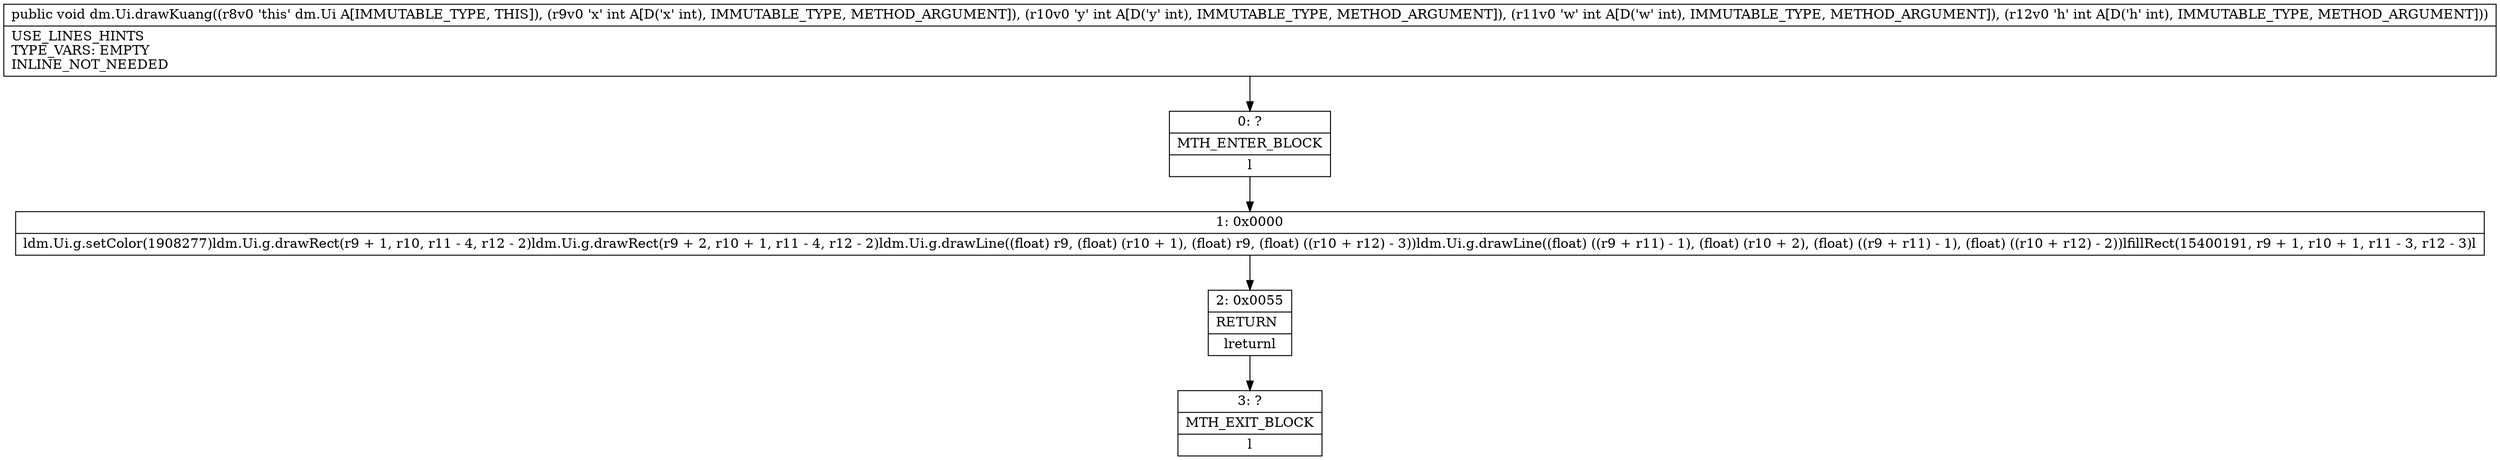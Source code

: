 digraph "CFG fordm.Ui.drawKuang(IIII)V" {
Node_0 [shape=record,label="{0\:\ ?|MTH_ENTER_BLOCK\l|l}"];
Node_1 [shape=record,label="{1\:\ 0x0000|ldm.Ui.g.setColor(1908277)ldm.Ui.g.drawRect(r9 + 1, r10, r11 \- 4, r12 \- 2)ldm.Ui.g.drawRect(r9 + 2, r10 + 1, r11 \- 4, r12 \- 2)ldm.Ui.g.drawLine((float) r9, (float) (r10 + 1), (float) r9, (float) ((r10 + r12) \- 3))ldm.Ui.g.drawLine((float) ((r9 + r11) \- 1), (float) (r10 + 2), (float) ((r9 + r11) \- 1), (float) ((r10 + r12) \- 2))lfillRect(15400191, r9 + 1, r10 + 1, r11 \- 3, r12 \- 3)l}"];
Node_2 [shape=record,label="{2\:\ 0x0055|RETURN\l|lreturnl}"];
Node_3 [shape=record,label="{3\:\ ?|MTH_EXIT_BLOCK\l|l}"];
MethodNode[shape=record,label="{public void dm.Ui.drawKuang((r8v0 'this' dm.Ui A[IMMUTABLE_TYPE, THIS]), (r9v0 'x' int A[D('x' int), IMMUTABLE_TYPE, METHOD_ARGUMENT]), (r10v0 'y' int A[D('y' int), IMMUTABLE_TYPE, METHOD_ARGUMENT]), (r11v0 'w' int A[D('w' int), IMMUTABLE_TYPE, METHOD_ARGUMENT]), (r12v0 'h' int A[D('h' int), IMMUTABLE_TYPE, METHOD_ARGUMENT]))  | USE_LINES_HINTS\lTYPE_VARS: EMPTY\lINLINE_NOT_NEEDED\l}"];
MethodNode -> Node_0;
Node_0 -> Node_1;
Node_1 -> Node_2;
Node_2 -> Node_3;
}

